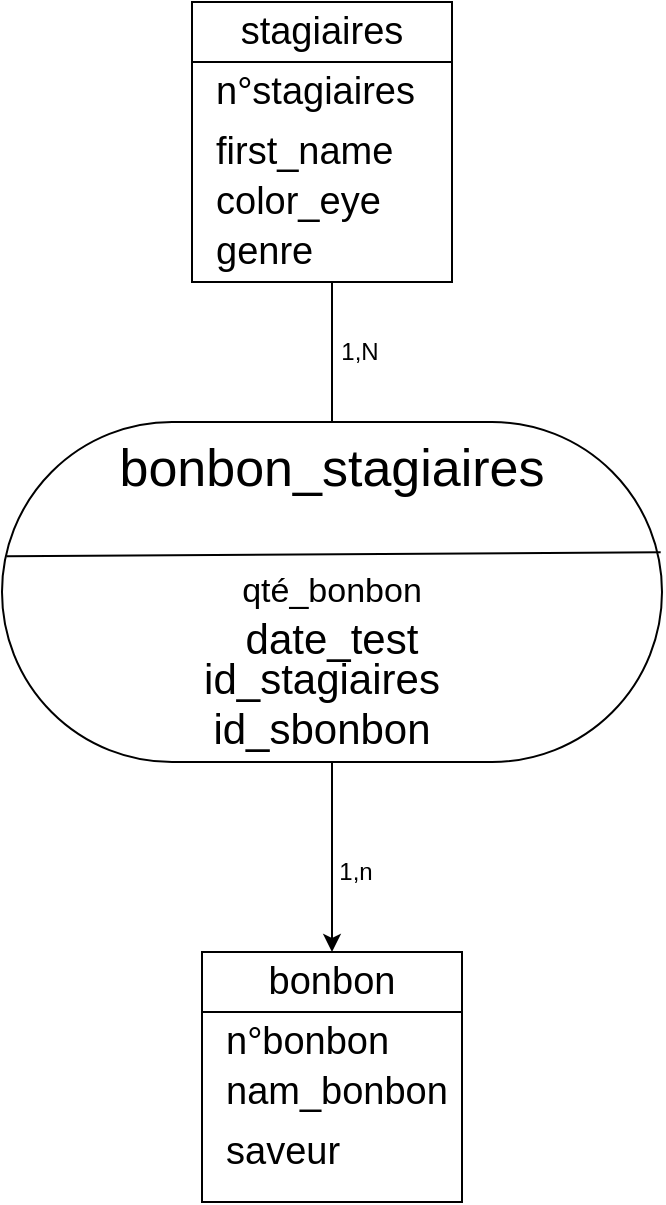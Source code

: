 <mxfile version="21.6.5" type="device">
  <diagram name="Page-1" id="yTkgI5dZYNvlA95zNqv1">
    <mxGraphModel dx="989" dy="527" grid="1" gridSize="10" guides="1" tooltips="1" connect="1" arrows="1" fold="1" page="1" pageScale="1" pageWidth="827" pageHeight="1169" math="0" shadow="0">
      <root>
        <mxCell id="0" />
        <mxCell id="1" parent="0" />
        <mxCell id="RGJpKEMwjfgQEgH2oKbF-1" value="" style="rounded=0;whiteSpace=wrap;html=1;" vertex="1" parent="1">
          <mxGeometry x="295" y="10" width="130" height="140" as="geometry" />
        </mxCell>
        <mxCell id="RGJpKEMwjfgQEgH2oKbF-2" value="stagiaires" style="text;html=1;strokeColor=none;fillColor=none;align=center;verticalAlign=middle;whiteSpace=wrap;rounded=0;fontSize=19;" vertex="1" parent="1">
          <mxGeometry x="295" y="10" width="130" height="30" as="geometry" />
        </mxCell>
        <mxCell id="RGJpKEMwjfgQEgH2oKbF-3" value="" style="endArrow=none;html=1;rounded=0;exitX=0;exitY=1;exitDx=0;exitDy=0;entryX=1;entryY=1;entryDx=0;entryDy=0;" edge="1" parent="1" source="RGJpKEMwjfgQEgH2oKbF-2" target="RGJpKEMwjfgQEgH2oKbF-2">
          <mxGeometry width="50" height="50" relative="1" as="geometry">
            <mxPoint x="515" y="120" as="sourcePoint" />
            <mxPoint x="565" y="70" as="targetPoint" />
          </mxGeometry>
        </mxCell>
        <mxCell id="RGJpKEMwjfgQEgH2oKbF-11" value="n°stagiaires" style="text;html=1;strokeColor=none;fillColor=none;align=left;verticalAlign=middle;whiteSpace=wrap;rounded=0;fontSize=19;" vertex="1" parent="1">
          <mxGeometry x="305" y="40" width="120" height="30" as="geometry" />
        </mxCell>
        <mxCell id="RGJpKEMwjfgQEgH2oKbF-12" value="first_name" style="text;html=1;strokeColor=none;fillColor=none;align=left;verticalAlign=middle;whiteSpace=wrap;rounded=0;fontSize=19;" vertex="1" parent="1">
          <mxGeometry x="305" y="70" width="120" height="30" as="geometry" />
        </mxCell>
        <mxCell id="RGJpKEMwjfgQEgH2oKbF-13" value="color_eye" style="text;html=1;strokeColor=none;fillColor=none;align=left;verticalAlign=middle;whiteSpace=wrap;rounded=0;fontSize=19;" vertex="1" parent="1">
          <mxGeometry x="305" y="95" width="120" height="30" as="geometry" />
        </mxCell>
        <mxCell id="RGJpKEMwjfgQEgH2oKbF-14" value="genre" style="text;html=1;strokeColor=none;fillColor=none;align=left;verticalAlign=middle;whiteSpace=wrap;rounded=0;fontSize=19;" vertex="1" parent="1">
          <mxGeometry x="305" y="120" width="120" height="30" as="geometry" />
        </mxCell>
        <mxCell id="RGJpKEMwjfgQEgH2oKbF-18" value="" style="rounded=0;whiteSpace=wrap;html=1;" vertex="1" parent="1">
          <mxGeometry x="300" y="485" width="130" height="125" as="geometry" />
        </mxCell>
        <mxCell id="RGJpKEMwjfgQEgH2oKbF-19" value="bonbon" style="text;html=1;strokeColor=none;fillColor=none;align=center;verticalAlign=middle;whiteSpace=wrap;rounded=0;fontSize=19;" vertex="1" parent="1">
          <mxGeometry x="300" y="485" width="130" height="30" as="geometry" />
        </mxCell>
        <mxCell id="RGJpKEMwjfgQEgH2oKbF-20" value="" style="endArrow=none;html=1;rounded=0;exitX=0;exitY=1;exitDx=0;exitDy=0;entryX=1;entryY=1;entryDx=0;entryDy=0;" edge="1" parent="1" source="RGJpKEMwjfgQEgH2oKbF-19" target="RGJpKEMwjfgQEgH2oKbF-19">
          <mxGeometry width="50" height="50" relative="1" as="geometry">
            <mxPoint x="520" y="595" as="sourcePoint" />
            <mxPoint x="570" y="545" as="targetPoint" />
          </mxGeometry>
        </mxCell>
        <mxCell id="RGJpKEMwjfgQEgH2oKbF-21" value="n°bonbon" style="text;html=1;strokeColor=none;fillColor=none;align=left;verticalAlign=middle;whiteSpace=wrap;rounded=0;fontSize=19;" vertex="1" parent="1">
          <mxGeometry x="310" y="515" width="120" height="30" as="geometry" />
        </mxCell>
        <mxCell id="RGJpKEMwjfgQEgH2oKbF-22" value="nam_bonbon" style="text;html=1;strokeColor=none;fillColor=none;align=left;verticalAlign=middle;whiteSpace=wrap;rounded=0;fontSize=19;" vertex="1" parent="1">
          <mxGeometry x="310" y="540" width="120" height="30" as="geometry" />
        </mxCell>
        <mxCell id="RGJpKEMwjfgQEgH2oKbF-42" value="" style="endArrow=classic;html=1;rounded=0;exitX=0.5;exitY=1;exitDx=0;exitDy=0;entryX=0.5;entryY=0;entryDx=0;entryDy=0;entryPerimeter=0;" edge="1" parent="1" source="RGJpKEMwjfgQEgH2oKbF-55" target="RGJpKEMwjfgQEgH2oKbF-19">
          <mxGeometry width="50" height="50" relative="1" as="geometry">
            <mxPoint x="389" y="390.0" as="sourcePoint" />
            <mxPoint x="391.07" y="459.91" as="targetPoint" />
          </mxGeometry>
        </mxCell>
        <mxCell id="RGJpKEMwjfgQEgH2oKbF-43" value="" style="endArrow=none;html=1;rounded=0;exitX=0.5;exitY=0;exitDx=0;exitDy=0;entryX=0.5;entryY=1;entryDx=0;entryDy=0;" edge="1" parent="1" source="RGJpKEMwjfgQEgH2oKbF-48" target="RGJpKEMwjfgQEgH2oKbF-14">
          <mxGeometry width="50" height="50" relative="1" as="geometry">
            <mxPoint x="419.75" y="180.75" as="sourcePoint" />
            <mxPoint x="380" y="160" as="targetPoint" />
          </mxGeometry>
        </mxCell>
        <mxCell id="RGJpKEMwjfgQEgH2oKbF-44" value="1,N" style="text;html=1;strokeColor=none;fillColor=none;align=center;verticalAlign=middle;whiteSpace=wrap;rounded=0;" vertex="1" parent="1">
          <mxGeometry x="348.5" y="170" width="60" height="30" as="geometry" />
        </mxCell>
        <mxCell id="RGJpKEMwjfgQEgH2oKbF-45" value="1,n" style="text;html=1;strokeColor=none;fillColor=none;align=center;verticalAlign=middle;whiteSpace=wrap;rounded=0;" vertex="1" parent="1">
          <mxGeometry x="346.5" y="430" width="60" height="30" as="geometry" />
        </mxCell>
        <mxCell id="RGJpKEMwjfgQEgH2oKbF-48" value="" style="rounded=1;whiteSpace=wrap;html=1;arcSize=50;" vertex="1" parent="1">
          <mxGeometry x="200" y="220" width="330" height="170" as="geometry" />
        </mxCell>
        <mxCell id="RGJpKEMwjfgQEgH2oKbF-49" value="" style="endArrow=none;html=1;rounded=0;entryX=0.007;entryY=0.395;entryDx=0;entryDy=0;entryPerimeter=0;exitX=0.998;exitY=0.383;exitDx=0;exitDy=0;exitPerimeter=0;" edge="1" parent="1" source="RGJpKEMwjfgQEgH2oKbF-48" target="RGJpKEMwjfgQEgH2oKbF-48">
          <mxGeometry width="50" height="50" relative="1" as="geometry">
            <mxPoint x="443.5" y="120" as="sourcePoint" />
            <mxPoint x="443.5" y="40" as="targetPoint" />
          </mxGeometry>
        </mxCell>
        <mxCell id="RGJpKEMwjfgQEgH2oKbF-50" value="bonbon_stagiaires" style="text;html=1;strokeColor=none;fillColor=none;align=center;verticalAlign=middle;whiteSpace=wrap;rounded=0;fontSize=26;" vertex="1" parent="1">
          <mxGeometry x="280" y="220" width="170" height="45" as="geometry" />
        </mxCell>
        <mxCell id="RGJpKEMwjfgQEgH2oKbF-53" value="qté_bonbon" style="text;html=1;strokeColor=none;fillColor=none;align=center;verticalAlign=middle;whiteSpace=wrap;rounded=0;fontSize=17;" vertex="1" parent="1">
          <mxGeometry x="230" y="282.5" width="270" height="45" as="geometry" />
        </mxCell>
        <mxCell id="RGJpKEMwjfgQEgH2oKbF-55" value="date_test" style="text;html=1;strokeColor=none;fillColor=none;align=center;verticalAlign=middle;whiteSpace=wrap;rounded=0;fontSize=21;" vertex="1" parent="1">
          <mxGeometry x="230" y="310" width="270" height="35" as="geometry" />
        </mxCell>
        <mxCell id="RGJpKEMwjfgQEgH2oKbF-62" value="saveur" style="text;html=1;strokeColor=none;fillColor=none;align=left;verticalAlign=middle;whiteSpace=wrap;rounded=0;fontSize=19;" vertex="1" parent="1">
          <mxGeometry x="310" y="570" width="120" height="30" as="geometry" />
        </mxCell>
        <mxCell id="RGJpKEMwjfgQEgH2oKbF-65" value="id_stagiaires" style="text;html=1;strokeColor=none;fillColor=none;align=center;verticalAlign=middle;whiteSpace=wrap;rounded=0;fontSize=21;" vertex="1" parent="1">
          <mxGeometry x="225" y="330" width="270" height="35" as="geometry" />
        </mxCell>
        <mxCell id="RGJpKEMwjfgQEgH2oKbF-66" value="id_sbonbon" style="text;html=1;strokeColor=none;fillColor=none;align=center;verticalAlign=middle;whiteSpace=wrap;rounded=0;fontSize=21;" vertex="1" parent="1">
          <mxGeometry x="225" y="355" width="270" height="35" as="geometry" />
        </mxCell>
      </root>
    </mxGraphModel>
  </diagram>
</mxfile>
